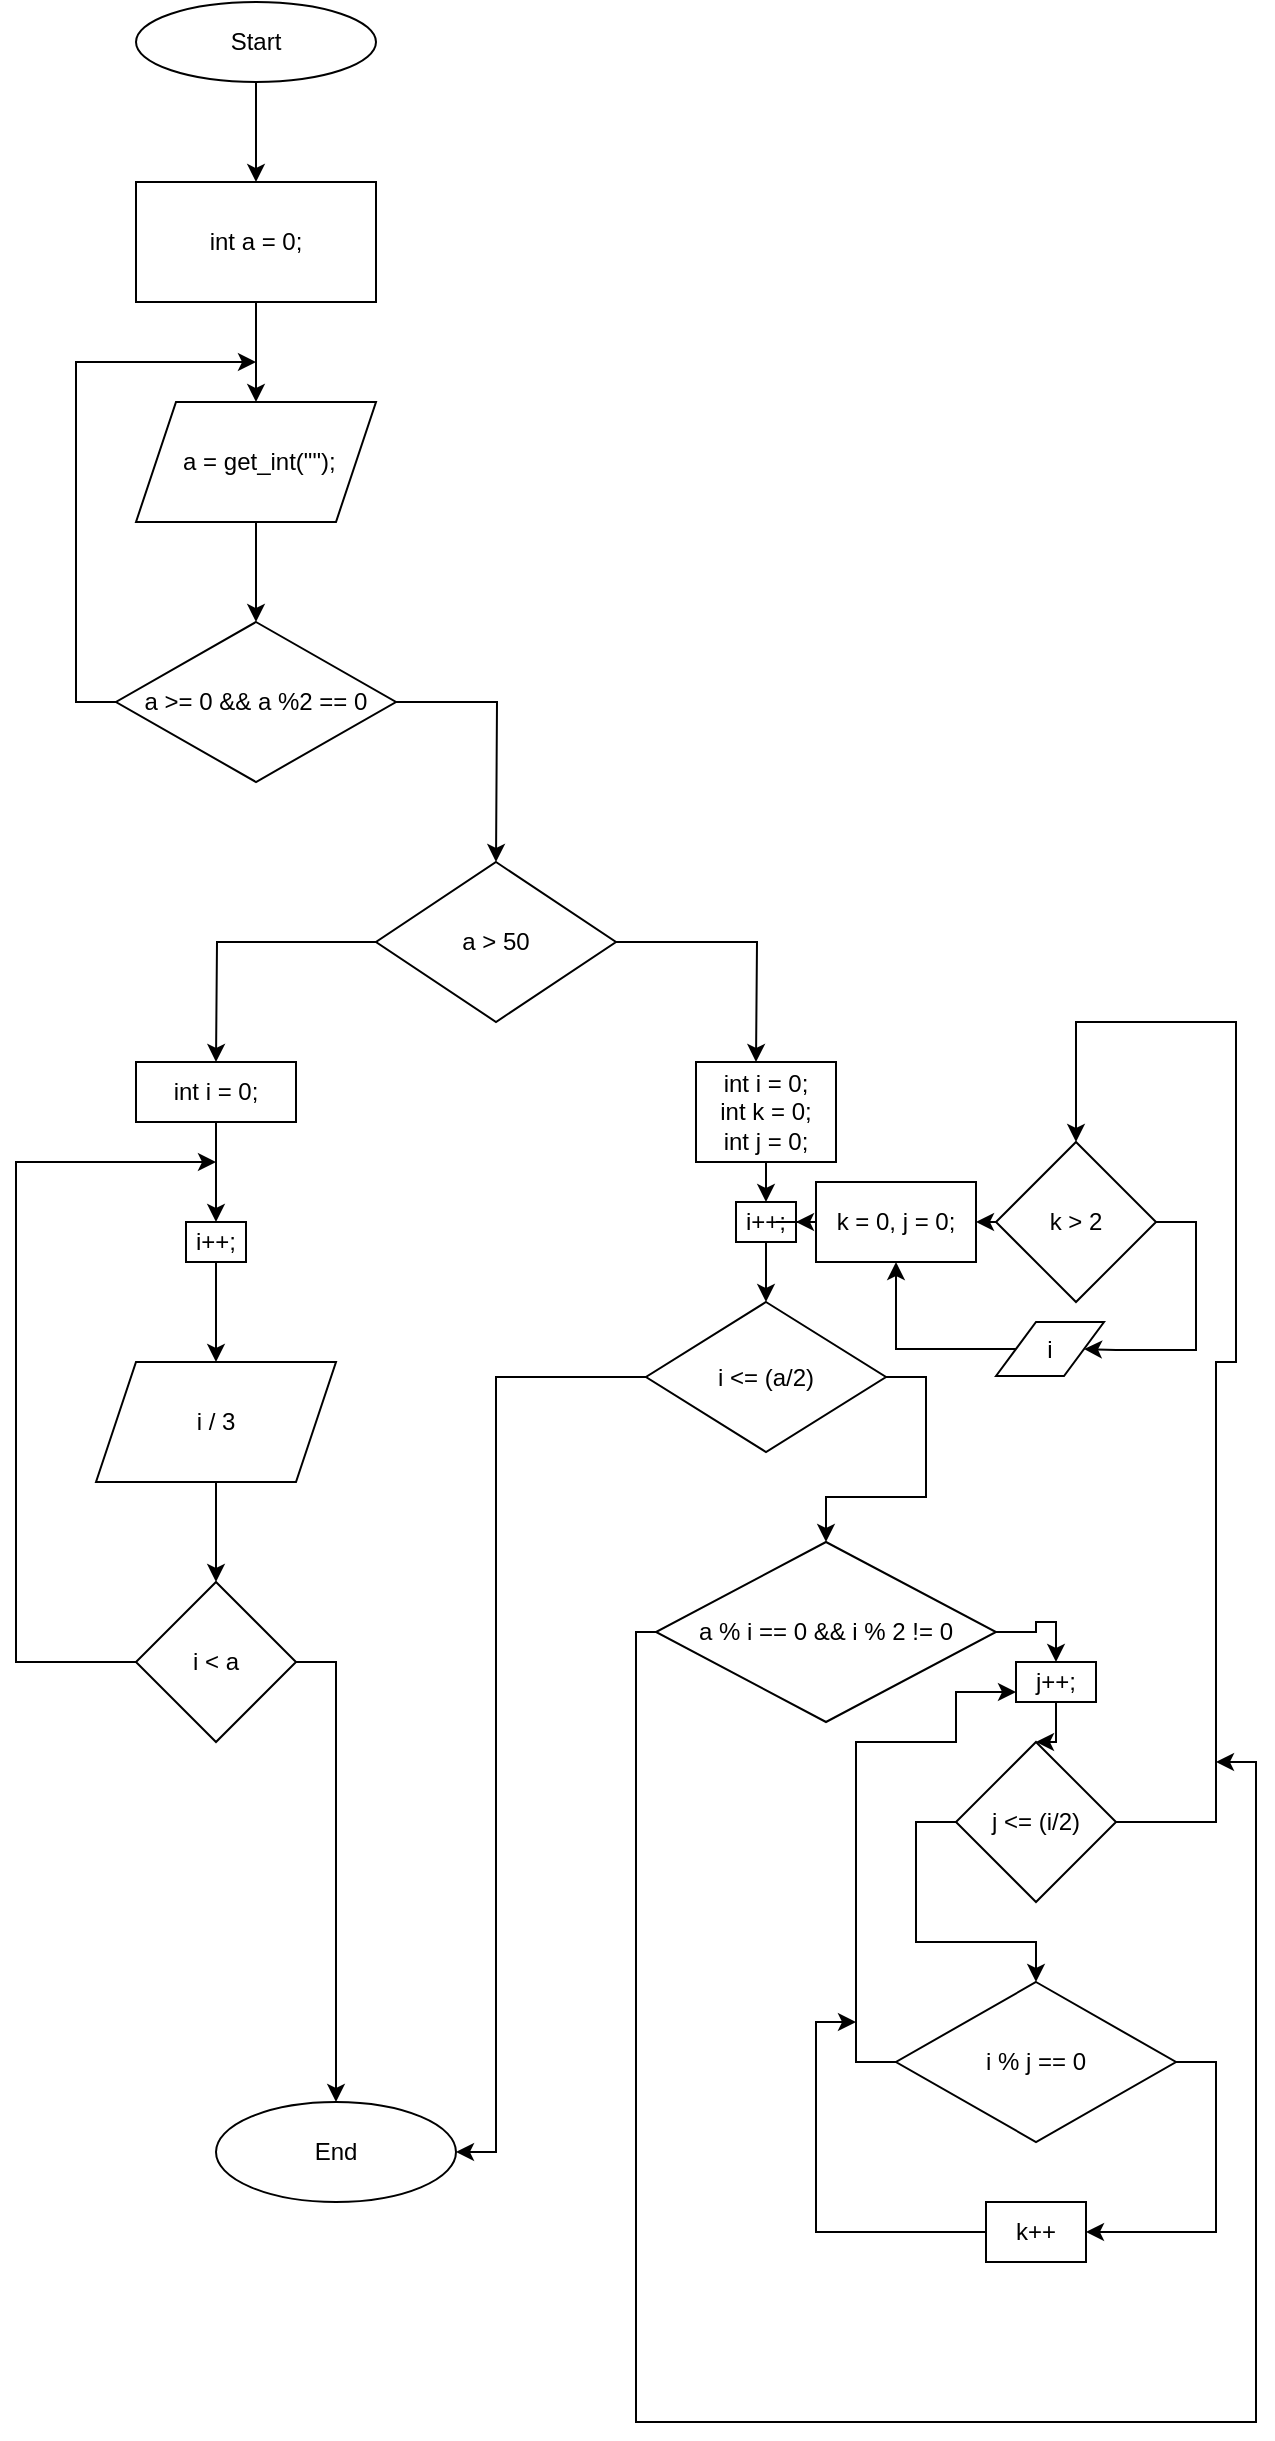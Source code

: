 <mxfile version="13.8.1" type="github">
  <diagram id="vUh9VP3AqOR2Z1T-_AQQ" name="Page-1">
    <mxGraphModel dx="1170" dy="1268" grid="1" gridSize="10" guides="1" tooltips="1" connect="1" arrows="1" fold="1" page="1" pageScale="1" pageWidth="827" pageHeight="1169" math="0" shadow="0">
      <root>
        <mxCell id="0" />
        <mxCell id="1" parent="0" />
        <mxCell id="llXm-BU9fj-U4cQ3XVw2-11" style="edgeStyle=orthogonalEdgeStyle;rounded=0;orthogonalLoop=1;jettySize=auto;html=1;exitX=0.5;exitY=1;exitDx=0;exitDy=0;entryX=0.5;entryY=0;entryDx=0;entryDy=0;" edge="1" parent="1" source="llXm-BU9fj-U4cQ3XVw2-1" target="llXm-BU9fj-U4cQ3XVw2-2">
          <mxGeometry relative="1" as="geometry" />
        </mxCell>
        <mxCell id="llXm-BU9fj-U4cQ3XVw2-1" value="Start" style="ellipse;whiteSpace=wrap;html=1;" vertex="1" parent="1">
          <mxGeometry x="260" y="50" width="120" height="40" as="geometry" />
        </mxCell>
        <mxCell id="llXm-BU9fj-U4cQ3XVw2-12" style="edgeStyle=orthogonalEdgeStyle;rounded=0;orthogonalLoop=1;jettySize=auto;html=1;exitX=0.5;exitY=1;exitDx=0;exitDy=0;entryX=0.5;entryY=0;entryDx=0;entryDy=0;" edge="1" parent="1" source="llXm-BU9fj-U4cQ3XVw2-2" target="llXm-BU9fj-U4cQ3XVw2-9">
          <mxGeometry relative="1" as="geometry" />
        </mxCell>
        <mxCell id="llXm-BU9fj-U4cQ3XVw2-2" value="int a = 0;" style="rounded=0;whiteSpace=wrap;html=1;" vertex="1" parent="1">
          <mxGeometry x="260" y="140" width="120" height="60" as="geometry" />
        </mxCell>
        <mxCell id="llXm-BU9fj-U4cQ3XVw2-10" style="edgeStyle=orthogonalEdgeStyle;rounded=0;orthogonalLoop=1;jettySize=auto;html=1;exitX=1;exitY=0.5;exitDx=0;exitDy=0;" edge="1" parent="1" source="llXm-BU9fj-U4cQ3XVw2-4">
          <mxGeometry relative="1" as="geometry">
            <mxPoint x="440" y="480" as="targetPoint" />
          </mxGeometry>
        </mxCell>
        <mxCell id="llXm-BU9fj-U4cQ3XVw2-14" style="edgeStyle=orthogonalEdgeStyle;rounded=0;orthogonalLoop=1;jettySize=auto;html=1;exitX=0;exitY=0.5;exitDx=0;exitDy=0;" edge="1" parent="1" source="llXm-BU9fj-U4cQ3XVw2-4">
          <mxGeometry relative="1" as="geometry">
            <mxPoint x="320" y="230" as="targetPoint" />
            <Array as="points">
              <mxPoint x="230" y="400" />
              <mxPoint x="230" y="230" />
              <mxPoint x="320" y="230" />
            </Array>
          </mxGeometry>
        </mxCell>
        <mxCell id="llXm-BU9fj-U4cQ3XVw2-4" value="a &amp;gt;= 0 &amp;amp;&amp;amp; a %2 == 0" style="rhombus;whiteSpace=wrap;html=1;" vertex="1" parent="1">
          <mxGeometry x="250" y="360" width="140" height="80" as="geometry" />
        </mxCell>
        <mxCell id="llXm-BU9fj-U4cQ3XVw2-15" style="edgeStyle=orthogonalEdgeStyle;rounded=0;orthogonalLoop=1;jettySize=auto;html=1;" edge="1" parent="1" source="llXm-BU9fj-U4cQ3XVw2-5">
          <mxGeometry relative="1" as="geometry">
            <mxPoint x="570" y="580" as="targetPoint" />
          </mxGeometry>
        </mxCell>
        <mxCell id="llXm-BU9fj-U4cQ3XVw2-16" style="edgeStyle=orthogonalEdgeStyle;rounded=0;orthogonalLoop=1;jettySize=auto;html=1;" edge="1" parent="1" source="llXm-BU9fj-U4cQ3XVw2-5">
          <mxGeometry relative="1" as="geometry">
            <mxPoint x="300" y="580" as="targetPoint" />
          </mxGeometry>
        </mxCell>
        <mxCell id="llXm-BU9fj-U4cQ3XVw2-5" value="a &amp;gt; 50" style="rhombus;whiteSpace=wrap;html=1;" vertex="1" parent="1">
          <mxGeometry x="380" y="480" width="120" height="80" as="geometry" />
        </mxCell>
        <mxCell id="llXm-BU9fj-U4cQ3XVw2-8" value="End" style="ellipse;whiteSpace=wrap;html=1;" vertex="1" parent="1">
          <mxGeometry x="300" y="1100" width="120" height="50" as="geometry" />
        </mxCell>
        <mxCell id="llXm-BU9fj-U4cQ3XVw2-13" style="edgeStyle=orthogonalEdgeStyle;rounded=0;orthogonalLoop=1;jettySize=auto;html=1;exitX=0.5;exitY=1;exitDx=0;exitDy=0;entryX=0.5;entryY=0;entryDx=0;entryDy=0;" edge="1" parent="1" source="llXm-BU9fj-U4cQ3XVw2-9" target="llXm-BU9fj-U4cQ3XVw2-4">
          <mxGeometry relative="1" as="geometry" />
        </mxCell>
        <mxCell id="llXm-BU9fj-U4cQ3XVw2-9" value="&amp;nbsp;a = get_int(&quot;&quot;);" style="shape=parallelogram;perimeter=parallelogramPerimeter;whiteSpace=wrap;html=1;fixedSize=1;" vertex="1" parent="1">
          <mxGeometry x="260" y="250" width="120" height="60" as="geometry" />
        </mxCell>
        <mxCell id="llXm-BU9fj-U4cQ3XVw2-21" value="" style="edgeStyle=orthogonalEdgeStyle;rounded=0;orthogonalLoop=1;jettySize=auto;html=1;" edge="1" parent="1" source="llXm-BU9fj-U4cQ3XVw2-25" target="llXm-BU9fj-U4cQ3XVw2-20">
          <mxGeometry relative="1" as="geometry" />
        </mxCell>
        <mxCell id="llXm-BU9fj-U4cQ3XVw2-18" value="int i = 0;" style="rounded=0;whiteSpace=wrap;html=1;" vertex="1" parent="1">
          <mxGeometry x="260" y="580" width="80" height="30" as="geometry" />
        </mxCell>
        <mxCell id="llXm-BU9fj-U4cQ3XVw2-23" style="edgeStyle=orthogonalEdgeStyle;rounded=0;orthogonalLoop=1;jettySize=auto;html=1;exitX=0;exitY=0.5;exitDx=0;exitDy=0;" edge="1" parent="1" source="llXm-BU9fj-U4cQ3XVw2-19">
          <mxGeometry relative="1" as="geometry">
            <mxPoint x="300" y="630" as="targetPoint" />
            <Array as="points">
              <mxPoint x="200" y="880" />
              <mxPoint x="200" y="630" />
            </Array>
          </mxGeometry>
        </mxCell>
        <mxCell id="llXm-BU9fj-U4cQ3XVw2-24" style="edgeStyle=orthogonalEdgeStyle;rounded=0;orthogonalLoop=1;jettySize=auto;html=1;exitX=1;exitY=0.5;exitDx=0;exitDy=0;" edge="1" parent="1" source="llXm-BU9fj-U4cQ3XVw2-19" target="llXm-BU9fj-U4cQ3XVw2-8">
          <mxGeometry relative="1" as="geometry">
            <mxPoint x="410" y="780" as="targetPoint" />
          </mxGeometry>
        </mxCell>
        <mxCell id="llXm-BU9fj-U4cQ3XVw2-19" value="i &amp;lt; a" style="rhombus;whiteSpace=wrap;html=1;" vertex="1" parent="1">
          <mxGeometry x="260" y="840" width="80" height="80" as="geometry" />
        </mxCell>
        <mxCell id="llXm-BU9fj-U4cQ3XVw2-22" value="" style="edgeStyle=orthogonalEdgeStyle;rounded=0;orthogonalLoop=1;jettySize=auto;html=1;" edge="1" parent="1" source="llXm-BU9fj-U4cQ3XVw2-20" target="llXm-BU9fj-U4cQ3XVw2-19">
          <mxGeometry relative="1" as="geometry" />
        </mxCell>
        <mxCell id="llXm-BU9fj-U4cQ3XVw2-20" value="i / 3" style="shape=parallelogram;perimeter=parallelogramPerimeter;whiteSpace=wrap;html=1;fixedSize=1;" vertex="1" parent="1">
          <mxGeometry x="240" y="730" width="120" height="60" as="geometry" />
        </mxCell>
        <mxCell id="llXm-BU9fj-U4cQ3XVw2-25" value="i++;" style="rounded=0;whiteSpace=wrap;html=1;" vertex="1" parent="1">
          <mxGeometry x="285" y="660" width="30" height="20" as="geometry" />
        </mxCell>
        <mxCell id="llXm-BU9fj-U4cQ3XVw2-26" value="" style="edgeStyle=orthogonalEdgeStyle;rounded=0;orthogonalLoop=1;jettySize=auto;html=1;" edge="1" parent="1" source="llXm-BU9fj-U4cQ3XVw2-18" target="llXm-BU9fj-U4cQ3XVw2-25">
          <mxGeometry relative="1" as="geometry">
            <mxPoint x="300" y="610" as="sourcePoint" />
            <mxPoint x="300" y="730" as="targetPoint" />
          </mxGeometry>
        </mxCell>
        <mxCell id="llXm-BU9fj-U4cQ3XVw2-36" style="edgeStyle=orthogonalEdgeStyle;rounded=0;orthogonalLoop=1;jettySize=auto;html=1;exitX=0.5;exitY=1;exitDx=0;exitDy=0;entryX=0.5;entryY=0;entryDx=0;entryDy=0;" edge="1" parent="1" source="llXm-BU9fj-U4cQ3XVw2-27" target="llXm-BU9fj-U4cQ3XVw2-29">
          <mxGeometry relative="1" as="geometry" />
        </mxCell>
        <mxCell id="llXm-BU9fj-U4cQ3XVw2-27" value="int i = 0;&lt;br&gt;int k = 0;&lt;br&gt;int j = 0;" style="rounded=0;whiteSpace=wrap;html=1;" vertex="1" parent="1">
          <mxGeometry x="540" y="580" width="70" height="50" as="geometry" />
        </mxCell>
        <mxCell id="llXm-BU9fj-U4cQ3XVw2-30" style="edgeStyle=orthogonalEdgeStyle;rounded=0;orthogonalLoop=1;jettySize=auto;html=1;entryX=0.5;entryY=0;entryDx=0;entryDy=0;" edge="1" parent="1" source="llXm-BU9fj-U4cQ3XVw2-28" target="llXm-BU9fj-U4cQ3XVw2-33">
          <mxGeometry relative="1" as="geometry">
            <mxPoint x="690" y="810" as="targetPoint" />
          </mxGeometry>
        </mxCell>
        <mxCell id="llXm-BU9fj-U4cQ3XVw2-49" value="" style="edgeStyle=orthogonalEdgeStyle;rounded=0;orthogonalLoop=1;jettySize=auto;html=1;" edge="1" parent="1" source="llXm-BU9fj-U4cQ3XVw2-28">
          <mxGeometry relative="1" as="geometry">
            <mxPoint x="800" y="930" as="targetPoint" />
            <Array as="points">
              <mxPoint x="510" y="865" />
              <mxPoint x="510" y="1260" />
              <mxPoint x="820" y="1260" />
              <mxPoint x="820" y="930" />
            </Array>
          </mxGeometry>
        </mxCell>
        <mxCell id="llXm-BU9fj-U4cQ3XVw2-28" value="a % i == 0 &amp;amp;&amp;amp; i % 2 != 0" style="rhombus;whiteSpace=wrap;html=1;" vertex="1" parent="1">
          <mxGeometry x="520" y="820" width="170" height="90" as="geometry" />
        </mxCell>
        <mxCell id="llXm-BU9fj-U4cQ3XVw2-45" value="" style="edgeStyle=orthogonalEdgeStyle;rounded=0;orthogonalLoop=1;jettySize=auto;html=1;" edge="1" parent="1" source="llXm-BU9fj-U4cQ3XVw2-29" target="llXm-BU9fj-U4cQ3XVw2-39">
          <mxGeometry relative="1" as="geometry" />
        </mxCell>
        <mxCell id="llXm-BU9fj-U4cQ3XVw2-29" value="i++;" style="rounded=0;whiteSpace=wrap;html=1;" vertex="1" parent="1">
          <mxGeometry x="560" y="650" width="30" height="20" as="geometry" />
        </mxCell>
        <mxCell id="llXm-BU9fj-U4cQ3XVw2-55" style="edgeStyle=orthogonalEdgeStyle;rounded=0;orthogonalLoop=1;jettySize=auto;html=1;exitX=0;exitY=0.5;exitDx=0;exitDy=0;entryX=0;entryY=0.75;entryDx=0;entryDy=0;" edge="1" parent="1" source="llXm-BU9fj-U4cQ3XVw2-32" target="llXm-BU9fj-U4cQ3XVw2-33">
          <mxGeometry relative="1" as="geometry">
            <Array as="points">
              <mxPoint x="620" y="1080" />
              <mxPoint x="620" y="920" />
              <mxPoint x="670" y="920" />
              <mxPoint x="670" y="895" />
            </Array>
          </mxGeometry>
        </mxCell>
        <mxCell id="llXm-BU9fj-U4cQ3XVw2-58" style="edgeStyle=orthogonalEdgeStyle;rounded=0;orthogonalLoop=1;jettySize=auto;html=1;exitX=1;exitY=0.5;exitDx=0;exitDy=0;entryX=1;entryY=0.5;entryDx=0;entryDy=0;" edge="1" parent="1" source="llXm-BU9fj-U4cQ3XVw2-32" target="llXm-BU9fj-U4cQ3XVw2-57">
          <mxGeometry relative="1" as="geometry" />
        </mxCell>
        <mxCell id="llXm-BU9fj-U4cQ3XVw2-32" value="i % j == 0" style="rhombus;whiteSpace=wrap;html=1;" vertex="1" parent="1">
          <mxGeometry x="640" y="1040" width="140" height="80" as="geometry" />
        </mxCell>
        <mxCell id="llXm-BU9fj-U4cQ3XVw2-54" style="edgeStyle=orthogonalEdgeStyle;rounded=0;orthogonalLoop=1;jettySize=auto;html=1;entryX=0.5;entryY=0;entryDx=0;entryDy=0;" edge="1" parent="1" source="llXm-BU9fj-U4cQ3XVw2-33" target="llXm-BU9fj-U4cQ3XVw2-50">
          <mxGeometry relative="1" as="geometry" />
        </mxCell>
        <mxCell id="llXm-BU9fj-U4cQ3XVw2-33" value="j++;" style="rounded=0;whiteSpace=wrap;html=1;" vertex="1" parent="1">
          <mxGeometry x="700" y="880" width="40" height="20" as="geometry" />
        </mxCell>
        <mxCell id="llXm-BU9fj-U4cQ3XVw2-46" style="edgeStyle=orthogonalEdgeStyle;rounded=0;orthogonalLoop=1;jettySize=auto;html=1;entryX=1;entryY=0.5;entryDx=0;entryDy=0;" edge="1" parent="1" source="llXm-BU9fj-U4cQ3XVw2-39" target="llXm-BU9fj-U4cQ3XVw2-8">
          <mxGeometry relative="1" as="geometry">
            <Array as="points">
              <mxPoint x="440" y="738" />
              <mxPoint x="440" y="1125" />
            </Array>
          </mxGeometry>
        </mxCell>
        <mxCell id="llXm-BU9fj-U4cQ3XVw2-47" style="edgeStyle=orthogonalEdgeStyle;rounded=0;orthogonalLoop=1;jettySize=auto;html=1;exitX=1;exitY=0.5;exitDx=0;exitDy=0;entryX=0.5;entryY=0;entryDx=0;entryDy=0;" edge="1" parent="1" source="llXm-BU9fj-U4cQ3XVw2-39" target="llXm-BU9fj-U4cQ3XVw2-28">
          <mxGeometry relative="1" as="geometry" />
        </mxCell>
        <mxCell id="llXm-BU9fj-U4cQ3XVw2-39" value="i &amp;lt;= (a/2)" style="rhombus;whiteSpace=wrap;html=1;" vertex="1" parent="1">
          <mxGeometry x="515" y="700" width="120" height="75" as="geometry" />
        </mxCell>
        <mxCell id="llXm-BU9fj-U4cQ3XVw2-51" style="edgeStyle=orthogonalEdgeStyle;rounded=0;orthogonalLoop=1;jettySize=auto;html=1;entryX=0.5;entryY=0;entryDx=0;entryDy=0;" edge="1" parent="1" source="llXm-BU9fj-U4cQ3XVw2-50" target="llXm-BU9fj-U4cQ3XVw2-60">
          <mxGeometry relative="1" as="geometry">
            <mxPoint x="730" y="570" as="targetPoint" />
            <Array as="points">
              <mxPoint x="800" y="960" />
              <mxPoint x="800" y="730" />
              <mxPoint x="810" y="730" />
              <mxPoint x="810" y="560" />
              <mxPoint x="730" y="560" />
            </Array>
          </mxGeometry>
        </mxCell>
        <mxCell id="llXm-BU9fj-U4cQ3XVw2-53" style="edgeStyle=orthogonalEdgeStyle;rounded=0;orthogonalLoop=1;jettySize=auto;html=1;exitX=0;exitY=0.5;exitDx=0;exitDy=0;entryX=0.5;entryY=0;entryDx=0;entryDy=0;" edge="1" parent="1" source="llXm-BU9fj-U4cQ3XVw2-50" target="llXm-BU9fj-U4cQ3XVw2-32">
          <mxGeometry relative="1" as="geometry" />
        </mxCell>
        <mxCell id="llXm-BU9fj-U4cQ3XVw2-50" value="j &amp;lt;= (i/2)" style="rhombus;whiteSpace=wrap;html=1;" vertex="1" parent="1">
          <mxGeometry x="670" y="920" width="80" height="80" as="geometry" />
        </mxCell>
        <mxCell id="llXm-BU9fj-U4cQ3XVw2-59" style="edgeStyle=orthogonalEdgeStyle;rounded=0;orthogonalLoop=1;jettySize=auto;html=1;exitX=0;exitY=0.5;exitDx=0;exitDy=0;" edge="1" parent="1" source="llXm-BU9fj-U4cQ3XVw2-57">
          <mxGeometry relative="1" as="geometry">
            <mxPoint x="620" y="1060" as="targetPoint" />
            <Array as="points">
              <mxPoint x="600" y="1165" />
              <mxPoint x="600" y="1060" />
            </Array>
          </mxGeometry>
        </mxCell>
        <mxCell id="llXm-BU9fj-U4cQ3XVw2-57" value="k++" style="rounded=0;whiteSpace=wrap;html=1;" vertex="1" parent="1">
          <mxGeometry x="685" y="1150" width="50" height="30" as="geometry" />
        </mxCell>
        <mxCell id="llXm-BU9fj-U4cQ3XVw2-62" style="edgeStyle=orthogonalEdgeStyle;rounded=0;orthogonalLoop=1;jettySize=auto;html=1;entryX=1;entryY=0.5;entryDx=0;entryDy=0;" edge="1" parent="1" source="llXm-BU9fj-U4cQ3XVw2-60" target="llXm-BU9fj-U4cQ3XVw2-66">
          <mxGeometry relative="1" as="geometry">
            <mxPoint x="750" y="780" as="targetPoint" />
            <Array as="points">
              <mxPoint x="790" y="660" />
              <mxPoint x="790" y="724" />
              <mxPoint x="750" y="724" />
            </Array>
          </mxGeometry>
        </mxCell>
        <mxCell id="llXm-BU9fj-U4cQ3XVw2-65" style="edgeStyle=orthogonalEdgeStyle;rounded=0;orthogonalLoop=1;jettySize=auto;html=1;exitX=0;exitY=0.5;exitDx=0;exitDy=0;entryX=1;entryY=0.5;entryDx=0;entryDy=0;" edge="1" parent="1" source="llXm-BU9fj-U4cQ3XVw2-60" target="llXm-BU9fj-U4cQ3XVw2-63">
          <mxGeometry relative="1" as="geometry" />
        </mxCell>
        <mxCell id="llXm-BU9fj-U4cQ3XVw2-60" value="k &amp;gt; 2" style="rhombus;whiteSpace=wrap;html=1;" vertex="1" parent="1">
          <mxGeometry x="690" y="620" width="80" height="80" as="geometry" />
        </mxCell>
        <mxCell id="llXm-BU9fj-U4cQ3XVw2-64" style="edgeStyle=orthogonalEdgeStyle;rounded=0;orthogonalLoop=1;jettySize=auto;html=1;entryX=1;entryY=0.5;entryDx=0;entryDy=0;" edge="1" parent="1" source="llXm-BU9fj-U4cQ3XVw2-63" target="llXm-BU9fj-U4cQ3XVw2-29">
          <mxGeometry relative="1" as="geometry" />
        </mxCell>
        <mxCell id="llXm-BU9fj-U4cQ3XVw2-63" value="k = 0, j = 0;" style="rounded=0;whiteSpace=wrap;html=1;" vertex="1" parent="1">
          <mxGeometry x="600" y="640" width="80" height="40" as="geometry" />
        </mxCell>
        <mxCell id="llXm-BU9fj-U4cQ3XVw2-68" style="edgeStyle=orthogonalEdgeStyle;rounded=0;orthogonalLoop=1;jettySize=auto;html=1;" edge="1" parent="1" source="llXm-BU9fj-U4cQ3XVw2-66" target="llXm-BU9fj-U4cQ3XVw2-63">
          <mxGeometry relative="1" as="geometry" />
        </mxCell>
        <mxCell id="llXm-BU9fj-U4cQ3XVw2-66" value="i" style="shape=parallelogram;perimeter=parallelogramPerimeter;whiteSpace=wrap;html=1;fixedSize=1;" vertex="1" parent="1">
          <mxGeometry x="690" y="710" width="54" height="27" as="geometry" />
        </mxCell>
      </root>
    </mxGraphModel>
  </diagram>
</mxfile>
